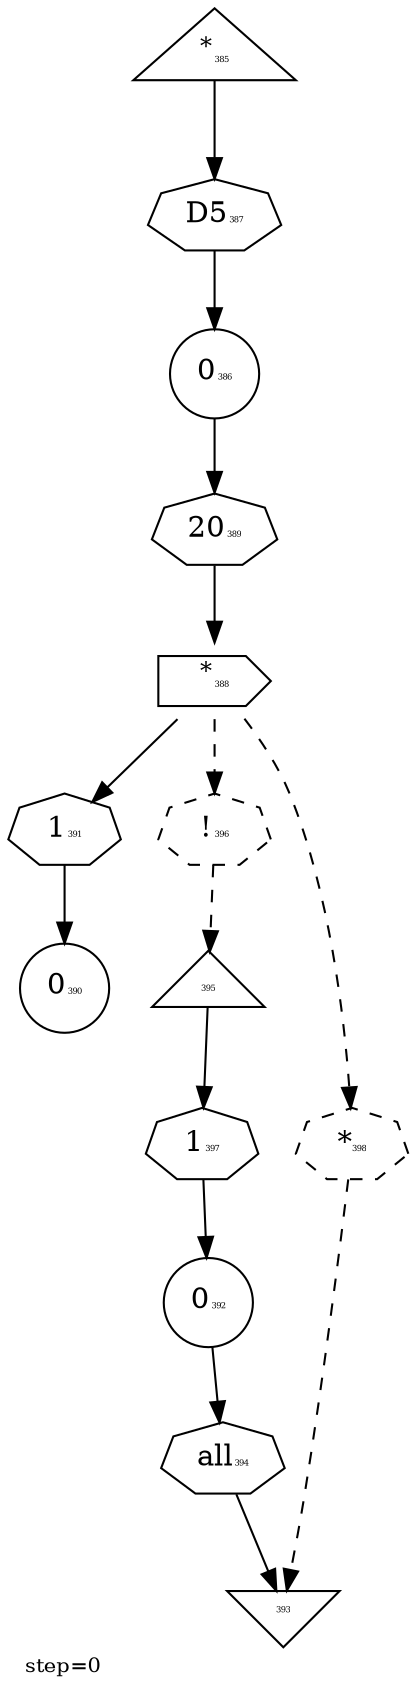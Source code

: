 digraph {
  graph  [labelloc=bottom,labeljust=left,fontsize="10",label="step=0"];
  "385" [shape=triangle,peripheries="1",label=<<SUP>*</SUP><FONT POINT-SIZE='4'>385</FONT>>,labelfontcolor=black,color=black];
  "386" [shape=circle,peripheries="1",label=<0<FONT POINT-SIZE='4'>386</FONT>>,labelfontcolor=black,color=black];
  "388" [shape=cds,peripheries="1",label=<<SUP>*</SUP><FONT POINT-SIZE='4'>388</FONT>>,labelfontcolor=black,color=black];
  "390" [shape=circle,peripheries="1",label=<0<FONT POINT-SIZE='4'>390</FONT>>,labelfontcolor=black,color=black];
  "392" [shape=circle,peripheries="1",label=<0<FONT POINT-SIZE='4'>392</FONT>>,labelfontcolor=black,color=black];
  "393" [shape=invtriangle,peripheries="1",label=<<FONT POINT-SIZE='4'>393</FONT>>,labelfontcolor=black,color=black];
  "395" [shape=triangle,peripheries="1",label=<<FONT POINT-SIZE='4'>395</FONT>>,labelfontcolor=black,color=black];
  "387" [label=<D5<FONT POINT-SIZE='4'>387</FONT>>,peripheries="1",color=black,shape=septagon];
  "385" -> "387" [color=black];
  "387" -> "386" [color=black];
  "389" [label=<20<FONT POINT-SIZE='4'>389</FONT>>,peripheries="1",color=black,shape=septagon];
  "386" -> "389" [color=black];
  "389" -> "388" [color=black];
  "391" [label=<1<FONT POINT-SIZE='4'>391</FONT>>,peripheries="1",color=black,shape=septagon];
  "388" -> "391" [color=black];
  "391" -> "390" [color=black];
  "394" [label=<all<FONT POINT-SIZE='4'>394</FONT>>,peripheries="1",color=black,shape=septagon];
  "392" -> "394" [color=black];
  "394" -> "393" [color=black];
  "397" [label=<1<FONT POINT-SIZE='4'>397</FONT>>,peripheries="1",color=black,shape=septagon];
  "395" -> "397" [color=black];
  "397" -> "392" [color=black];
  "396" [label=<!<FONT POINT-SIZE='4'>396</FONT>>,peripheries="1",color=black,style=dashed,shape=septagon];
  "388" -> "396" [style=dashed,color=black];
  "396" -> "395" [style=dashed,color=black];
  "398" [label=<*<FONT POINT-SIZE='4'>398</FONT>>,peripheries="1",color=black,style=dashed,shape=septagon];
  "388" -> "398" [style=dashed,color=black];
  "398" -> "393" [style=dashed,color=black];
}